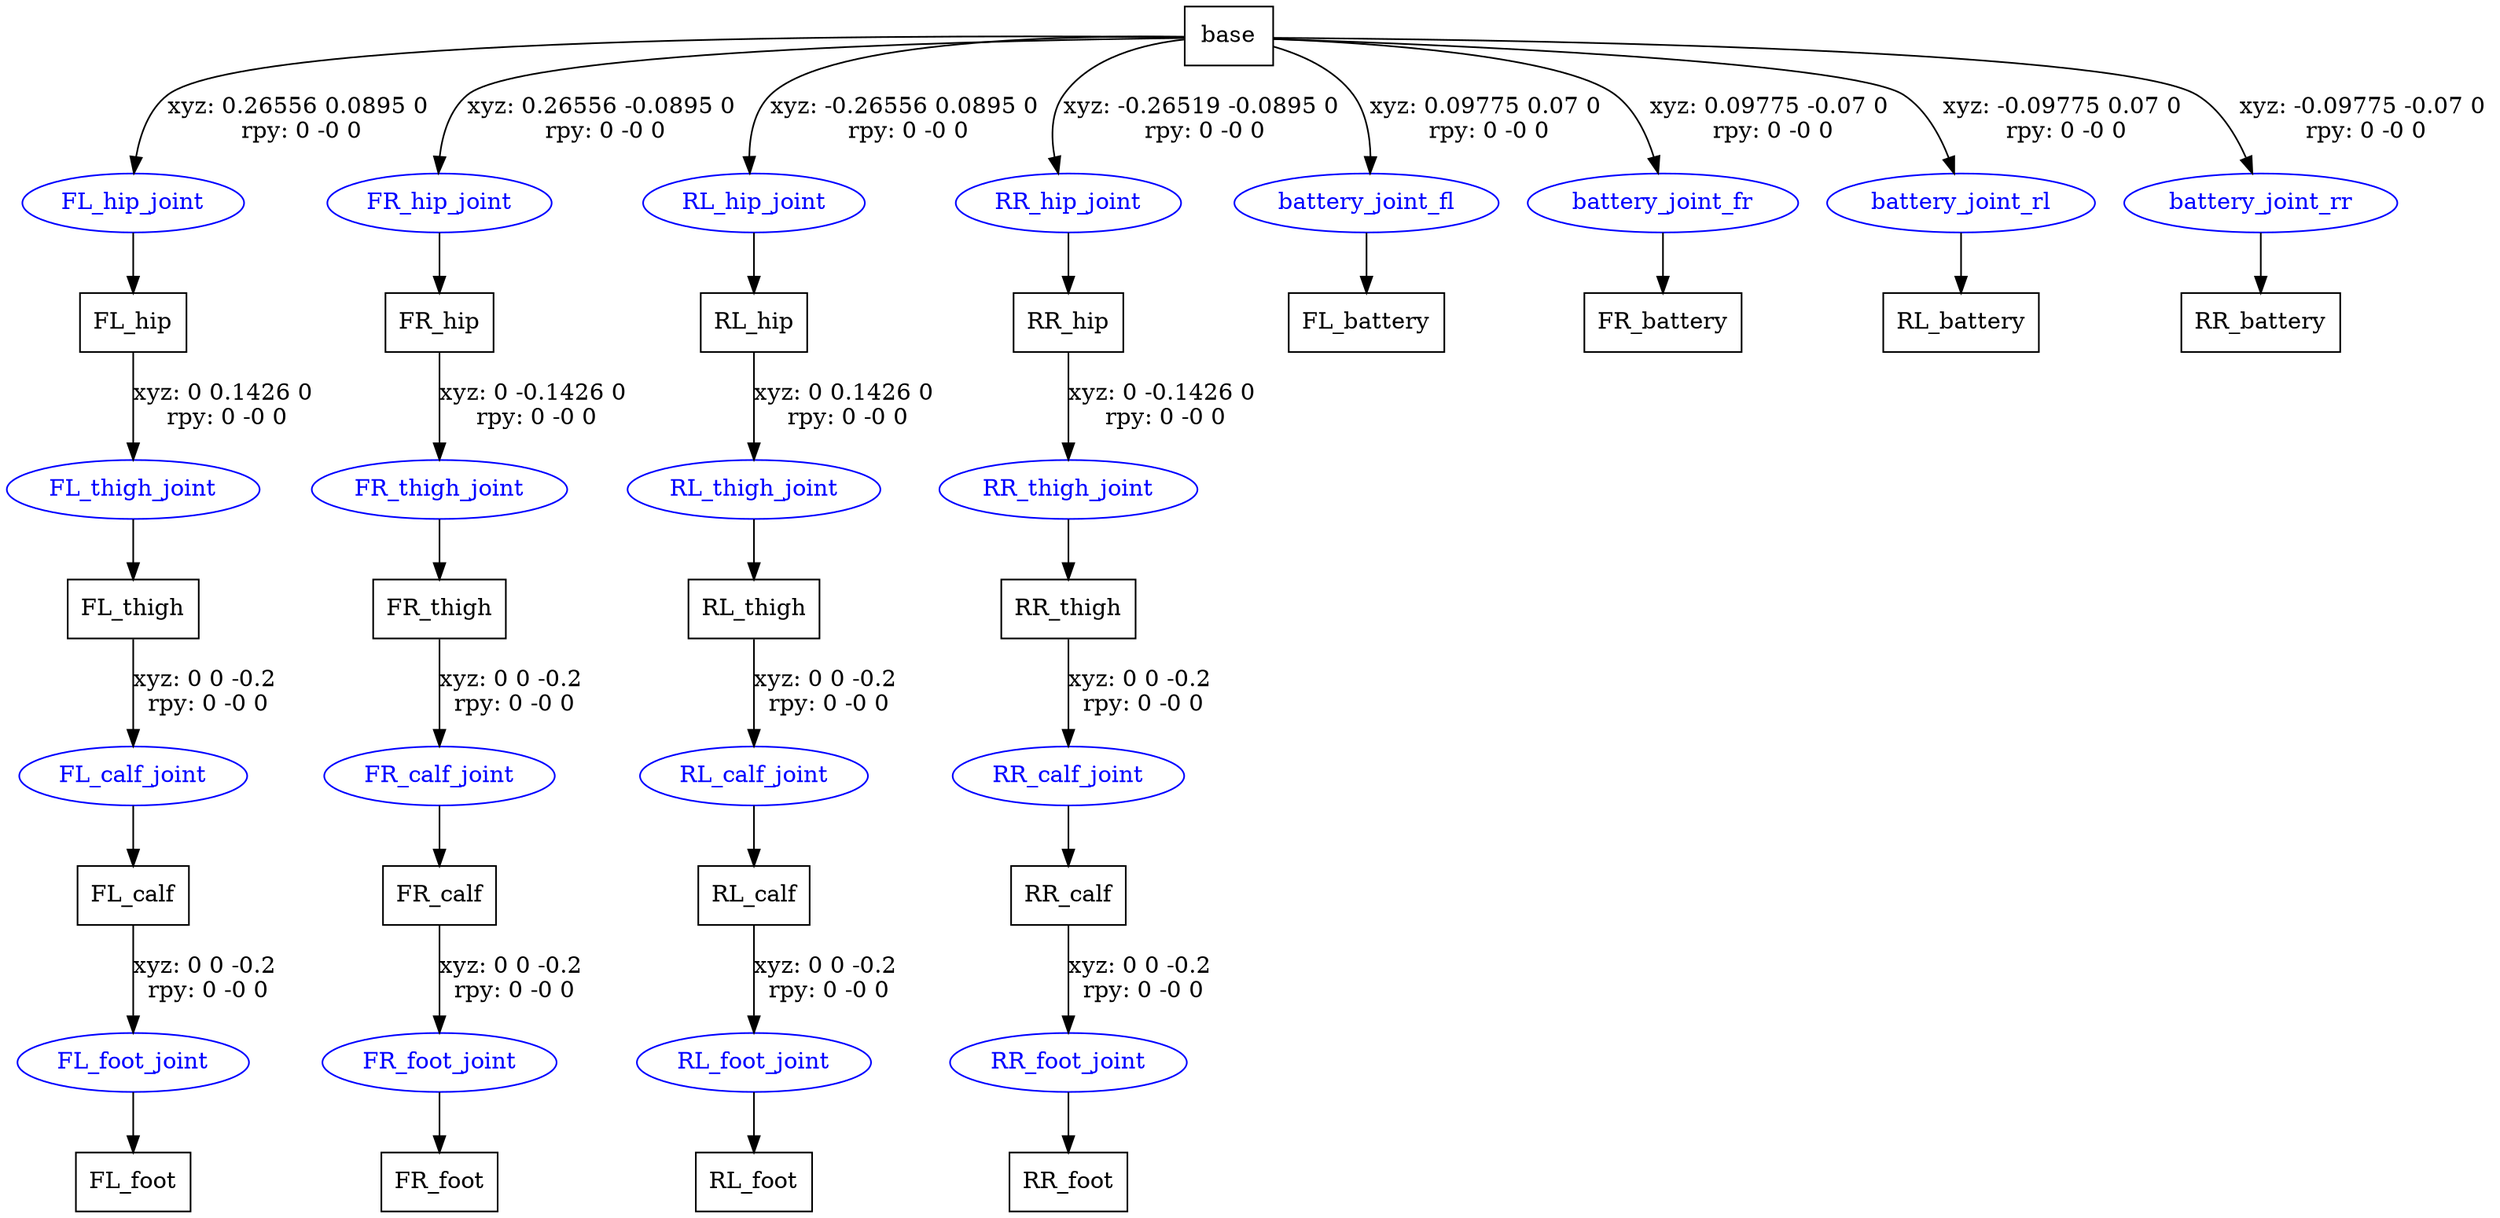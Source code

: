 digraph G {
node [shape=box];
"base" [label="base"];
"FL_hip" [label="FL_hip"];
"FL_thigh" [label="FL_thigh"];
"FL_calf" [label="FL_calf"];
"FL_foot" [label="FL_foot"];
"FR_hip" [label="FR_hip"];
"FR_thigh" [label="FR_thigh"];
"FR_calf" [label="FR_calf"];
"FR_foot" [label="FR_foot"];
"RL_hip" [label="RL_hip"];
"RL_thigh" [label="RL_thigh"];
"RL_calf" [label="RL_calf"];
"RL_foot" [label="RL_foot"];
"RR_hip" [label="RR_hip"];
"RR_thigh" [label="RR_thigh"];
"RR_calf" [label="RR_calf"];
"RR_foot" [label="RR_foot"];
"FL_battery" [label="FL_battery"];
"FR_battery" [label="FR_battery"];
"RL_battery" [label="RL_battery"];
"RR_battery" [label="RR_battery"];
node [shape=ellipse, color=blue, fontcolor=blue];
"base" -> "FL_hip_joint" [label="xyz: 0.26556 0.0895 0 \nrpy: 0 -0 0"]
"FL_hip_joint" -> "FL_hip"
"FL_hip" -> "FL_thigh_joint" [label="xyz: 0 0.1426 0 \nrpy: 0 -0 0"]
"FL_thigh_joint" -> "FL_thigh"
"FL_thigh" -> "FL_calf_joint" [label="xyz: 0 0 -0.2 \nrpy: 0 -0 0"]
"FL_calf_joint" -> "FL_calf"
"FL_calf" -> "FL_foot_joint" [label="xyz: 0 0 -0.2 \nrpy: 0 -0 0"]
"FL_foot_joint" -> "FL_foot"
"base" -> "FR_hip_joint" [label="xyz: 0.26556 -0.0895 0 \nrpy: 0 -0 0"]
"FR_hip_joint" -> "FR_hip"
"FR_hip" -> "FR_thigh_joint" [label="xyz: 0 -0.1426 0 \nrpy: 0 -0 0"]
"FR_thigh_joint" -> "FR_thigh"
"FR_thigh" -> "FR_calf_joint" [label="xyz: 0 0 -0.2 \nrpy: 0 -0 0"]
"FR_calf_joint" -> "FR_calf"
"FR_calf" -> "FR_foot_joint" [label="xyz: 0 0 -0.2 \nrpy: 0 -0 0"]
"FR_foot_joint" -> "FR_foot"
"base" -> "RL_hip_joint" [label="xyz: -0.26556 0.0895 0 \nrpy: 0 -0 0"]
"RL_hip_joint" -> "RL_hip"
"RL_hip" -> "RL_thigh_joint" [label="xyz: 0 0.1426 0 \nrpy: 0 -0 0"]
"RL_thigh_joint" -> "RL_thigh"
"RL_thigh" -> "RL_calf_joint" [label="xyz: 0 0 -0.2 \nrpy: 0 -0 0"]
"RL_calf_joint" -> "RL_calf"
"RL_calf" -> "RL_foot_joint" [label="xyz: 0 0 -0.2 \nrpy: 0 -0 0"]
"RL_foot_joint" -> "RL_foot"
"base" -> "RR_hip_joint" [label="xyz: -0.26519 -0.0895 0 \nrpy: 0 -0 0"]
"RR_hip_joint" -> "RR_hip"
"RR_hip" -> "RR_thigh_joint" [label="xyz: 0 -0.1426 0 \nrpy: 0 -0 0"]
"RR_thigh_joint" -> "RR_thigh"
"RR_thigh" -> "RR_calf_joint" [label="xyz: 0 0 -0.2 \nrpy: 0 -0 0"]
"RR_calf_joint" -> "RR_calf"
"RR_calf" -> "RR_foot_joint" [label="xyz: 0 0 -0.2 \nrpy: 0 -0 0"]
"RR_foot_joint" -> "RR_foot"
"base" -> "battery_joint_fl" [label="xyz: 0.09775 0.07 0 \nrpy: 0 -0 0"]
"battery_joint_fl" -> "FL_battery"
"base" -> "battery_joint_fr" [label="xyz: 0.09775 -0.07 0 \nrpy: 0 -0 0"]
"battery_joint_fr" -> "FR_battery"
"base" -> "battery_joint_rl" [label="xyz: -0.09775 0.07 0 \nrpy: 0 -0 0"]
"battery_joint_rl" -> "RL_battery"
"base" -> "battery_joint_rr" [label="xyz: -0.09775 -0.07 0 \nrpy: 0 -0 0"]
"battery_joint_rr" -> "RR_battery"
}
